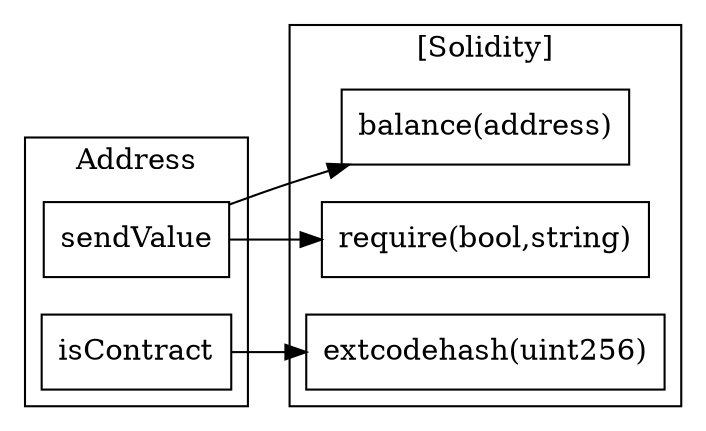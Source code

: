 strict digraph {
rankdir="LR"
node [shape=box]
subgraph cluster_945_Address {
label = "Address"
"945_sendValue" [label="sendValue"]
"945_isContract" [label="isContract"]
}subgraph cluster_solidity {
label = "[Solidity]"
"balance(address)" 
"require(bool,string)" 
"extcodehash(uint256)" 
"945_sendValue" -> "require(bool,string)"
"945_sendValue" -> "balance(address)"
"945_isContract" -> "extcodehash(uint256)"
}
}